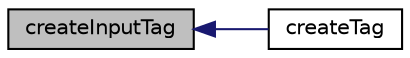 digraph "createInputTag"
{
  edge [fontname="Helvetica",fontsize="10",labelfontname="Helvetica",labelfontsize="10"];
  node [fontname="Helvetica",fontsize="10",shape=record];
  rankdir="LR";
  Node1 [label="createInputTag",height=0.2,width=0.4,color="black", fillcolor="grey75", style="filled" fontcolor="black"];
  Node1 -> Node2 [dir="back",color="midnightblue",fontsize="10",style="solid",fontname="Helvetica"];
  Node2 [label="createTag",height=0.2,width=0.4,color="black", fillcolor="white", style="filled",URL="$class_simple_tag_builder.html#a5bc1fe4d89bbc7fba09f02e7bae07a19"];
}
